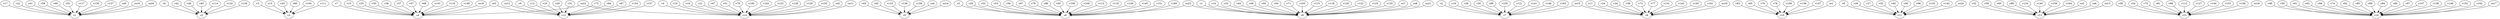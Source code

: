 strict digraph  {
c1;
c2;
c3;
c4;
c5;
c6;
c7;
c8;
c9;
c10;
c11;
c12;
c13;
c14;
c15;
c16;
v1;
v2;
v3;
v4;
v5;
v6;
v7;
v8;
v9;
v10;
v11;
v12;
v13;
v14;
v15;
v16;
v17;
v18;
v19;
v20;
v21;
v22;
v23;
v24;
v25;
v26;
v27;
v28;
v29;
v30;
v31;
v32;
v33;
v34;
v35;
v36;
v37;
v38;
v39;
v40;
v41;
v42;
v43;
v44;
v45;
v46;
v47;
v48;
v49;
v50;
v51;
v52;
v53;
v54;
v55;
v56;
v57;
v58;
v59;
v60;
v61;
v62;
v63;
v64;
v65;
v66;
v67;
v68;
v69;
v70;
v71;
v72;
v73;
v74;
v75;
v76;
v77;
v78;
v79;
v80;
v81;
v82;
v83;
v84;
v85;
v86;
v87;
v88;
v89;
v90;
v91;
v92;
v93;
v94;
v95;
v96;
v97;
v98;
v99;
v100;
v101;
v102;
v103;
v104;
v105;
v106;
v107;
v108;
v109;
v110;
v111;
v112;
v113;
v114;
v115;
v116;
v117;
v118;
v119;
v120;
v121;
v122;
v123;
v124;
v125;
v126;
v127;
v128;
v129;
v130;
v131;
v132;
v133;
v134;
v135;
v136;
v137;
v138;
v139;
v140;
v141;
v142;
v143;
v144;
v145;
v146;
v147;
v148;
v149;
v150;
v151;
v152;
v153;
v154;
v155;
v156;
v157;
v158;
v159;
v160;
v161;
v162;
v163;
v164;
co1;
co2;
co3;
co4;
co5;
co6;
co7;
co8;
co9;
co10;
co11;
co12;
co13;
co14;
co15;
co16;
co17;
co18;
co19;
co20;
co21;
co22;
co23;
co24;
v1 -> c9  [weight=1];
v2 -> c7  [weight=1];
v3 -> c3  [weight=1];
v4 -> c14  [weight=1];
v5 -> c6  [weight=1];
v6 -> c2  [weight=1];
v7 -> c4  [weight=1];
v8 -> c11  [weight=1];
v9 -> c12  [weight=1];
v10 -> c14  [weight=1];
v11 -> c8  [weight=1];
v12 -> c12  [weight=1];
v13 -> c3  [weight=1];
v14 -> c9  [weight=1];
v15 -> c4  [weight=1];
v16 -> c12  [weight=1];
v17 -> c1  [weight=1];
v18 -> c14  [weight=1];
v19 -> c7  [weight=1];
v20 -> c6  [weight=1];
v21 -> c14  [weight=1];
v22 -> c1  [weight=1];
v23 -> c9  [weight=1];
v24 -> c8  [weight=1];
v25 -> c4  [weight=1];
v26 -> c11  [weight=1];
v27 -> c11  [weight=1];
v28 -> c7  [weight=1];
v29 -> c12  [weight=1];
v30 -> c7  [weight=1];
v31 -> c12  [weight=1];
v32 -> c13  [weight=1];
v33 -> c11  [weight=1];
v34 -> c8  [weight=1];
v35 -> c4  [weight=1];
v36 -> c4  [weight=1];
v37 -> c4  [weight=1];
v38 -> c8  [weight=1];
v39 -> c15  [weight=1];
v40 -> c11  [weight=1];
v41 -> c1  [weight=1];
v42 -> c2  [weight=1];
v43 -> c3  [weight=1];
v44 -> c9  [weight=1];
v45 -> c5  [weight=1];
v46 -> c2  [weight=1];
v47 -> c14  [weight=1];
v48 -> c16  [weight=1];
v49 -> c9  [weight=1];
v50 -> c9  [weight=1];
v51 -> c14  [weight=1];
v52 -> c6  [weight=1];
v53 -> c6  [weight=1];
v54 -> c15  [weight=1];
v55 -> c16  [weight=1];
v56 -> c6  [weight=1];
v57 -> c4  [weight=1];
v58 -> c1  [weight=1];
v59 -> c13  [weight=1];
v60 -> c13  [weight=1];
v61 -> c16  [weight=1];
v62 -> c16  [weight=1];
v63 -> c10  [weight=1];
v64 -> c9  [weight=1];
v65 -> c10  [weight=1];
v66 -> c16  [weight=1];
v67 -> c6  [weight=1];
v68 -> c4  [weight=1];
v69 -> c1  [weight=1];
v70 -> c10  [weight=1];
v71 -> c9  [weight=1];
v72 -> c8  [weight=1];
v73 -> c15  [weight=1];
v74 -> c16  [weight=1];
v75 -> c12  [weight=1];
v76 -> c6  [weight=1];
v77 -> c8  [weight=1];
v78 -> c10  [weight=1];
v79 -> c14  [weight=1];
v80 -> c3  [weight=1];
v81 -> c15  [weight=1];
v82 -> c16  [weight=1];
v83 -> c2  [weight=1];
v84 -> c12  [weight=1];
v85 -> c16  [weight=1];
v86 -> c6  [weight=1];
v87 -> c12  [weight=1];
v88 -> c13  [weight=1];
v89 -> c16  [weight=1];
v90 -> c11  [weight=1];
v91 -> c1  [weight=1];
v92 -> c5  [weight=1];
v93 -> c6  [weight=1];
v94 -> c16  [weight=1];
v95 -> c16  [weight=1];
v96 -> c11  [weight=1];
v97 -> c16  [weight=1];
v98 -> c15  [weight=1];
v99 -> c7  [weight=1];
v100 -> c14  [weight=1];
v101 -> c4  [weight=1];
v102 -> c14  [weight=1];
v103 -> c9  [weight=1];
v104 -> c3  [weight=1];
v105 -> c7  [weight=1];
v106 -> c6  [weight=1];
v107 -> c16  [weight=1];
v108 -> c10  [weight=1];
v109 -> c6  [weight=1];
v110 -> c5  [weight=1];
v111 -> c3  [weight=1];
v112 -> c15  [weight=1];
v113 -> c6  [weight=1];
v114 -> c2  [weight=1];
v115 -> c9  [weight=1];
v116 -> c4  [weight=1];
v117 -> c1  [weight=1];
v118 -> c9  [weight=1];
v119 -> c6  [weight=1];
v120 -> c9  [weight=1];
v121 -> c7  [weight=1];
v122 -> c9  [weight=1];
v123 -> c14  [weight=1];
v124 -> c13  [weight=1];
v125 -> c9  [weight=1];
v126 -> c6  [weight=1];
v127 -> c15  [weight=1];
v128 -> c14  [weight=1];
v129 -> c14  [weight=1];
v130 -> c1  [weight=1];
v131 -> c8  [weight=1];
v132 -> c2  [weight=1];
v133 -> c11  [weight=1];
v134 -> c2  [weight=1];
v135 -> c9  [weight=1];
v136 -> c10  [weight=1];
v137 -> c1  [weight=1];
v138 -> c5  [weight=1];
v139 -> c16  [weight=1];
v140 -> c13  [weight=1];
v141 -> c7  [weight=1];
v142 -> c11  [weight=1];
v143 -> c8  [weight=1];
v144 -> c15  [weight=1];
v145 -> c6  [weight=1];
v146 -> c16  [weight=1];
v147 -> c10  [weight=1];
v148 -> c7  [weight=1];
v149 -> c4  [weight=1];
v150 -> c8  [weight=1];
v151 -> c6  [weight=1];
v152 -> c16  [weight=1];
v153 -> c15  [weight=1];
v154 -> c12  [weight=1];
v155 -> c14  [weight=1];
v156 -> c13  [weight=1];
v157 -> c12  [weight=1];
v158 -> c15  [weight=1];
v159 -> c5  [weight=1];
v160 -> c6  [weight=1];
v161 -> c8  [weight=1];
v162 -> c16  [weight=1];
v163 -> c7  [weight=1];
v164 -> c13  [weight=1];
co1 -> c10  [weight=1];
co2 -> c13  [weight=1];
co3 -> c4  [weight=1];
co3 -> c12  [weight=1];
co4 -> c5  [weight=1];
co5 -> c14  [weight=1];
co6 -> c13  [weight=1];
co7 -> c9  [weight=1];
co8 -> c9  [weight=1];
co9 -> c1  [weight=1];
co10 -> c1  [weight=1];
co11 -> c14  [weight=1];
co12 -> c12  [weight=1];
co13 -> c13  [weight=1];
co14 -> c5  [weight=1];
co15 -> c8  [weight=1];
co15 -> c7  [weight=1];
co16 -> c15  [weight=1];
co17 -> c16  [weight=1];
co18 -> c4  [weight=1];
co19 -> c8  [weight=1];
co20 -> c1  [weight=1];
co21 -> c9  [weight=1];
co22 -> c4  [weight=1];
co22 -> c14  [weight=1];
co23 -> c6  [weight=1];
co23 -> c9  [weight=1];
co24 -> c11  [weight=1];
}

